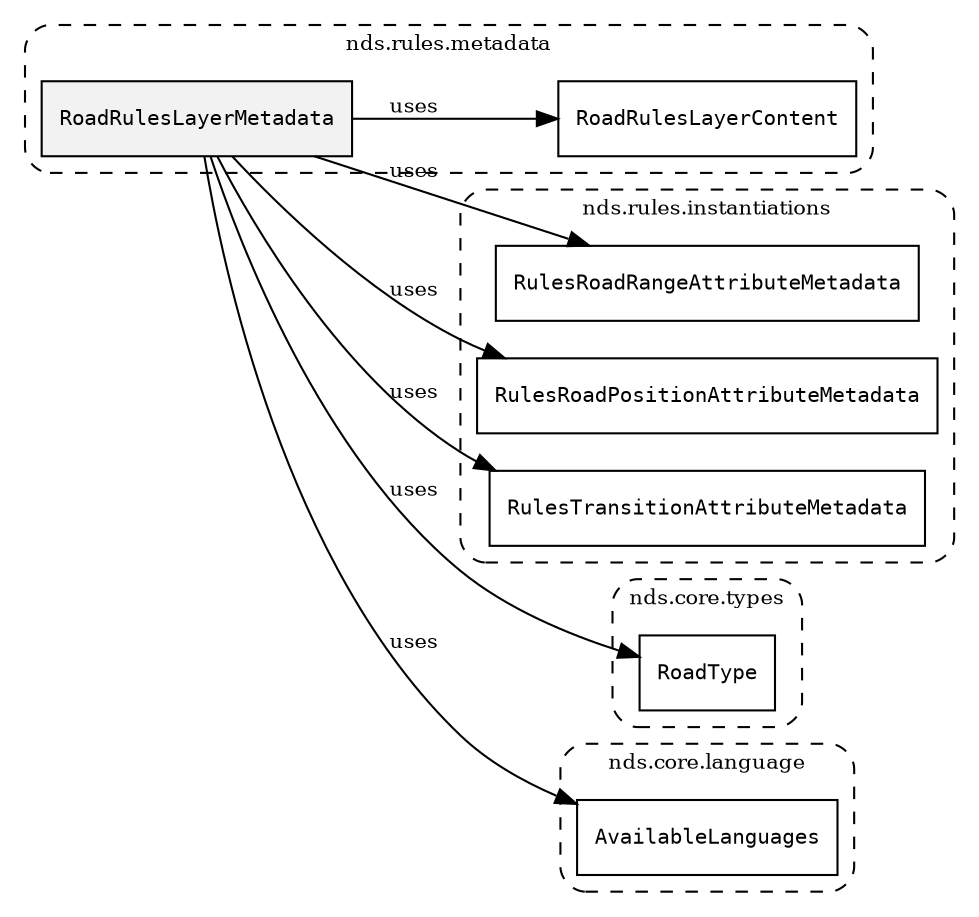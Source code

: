 /**
 * This dot file creates symbol collaboration diagram for RoadRulesLayerMetadata.
 */
digraph ZSERIO
{
    node [shape=box, fontsize=10];
    rankdir="LR";
    fontsize=10;
    tooltip="RoadRulesLayerMetadata collaboration diagram";

    subgraph "cluster_nds.rules.metadata"
    {
        style="dashed, rounded";
        label="nds.rules.metadata";
        tooltip="Package nds.rules.metadata";
        href="../../../content/packages/nds.rules.metadata.html#Package-nds-rules-metadata";
        target="_parent";

        "RoadRulesLayerMetadata" [style="filled", fillcolor="#0000000D", target="_parent", label=<<font face="monospace"><table align="center" border="0" cellspacing="0" cellpadding="0"><tr><td href="../../../content/packages/nds.rules.metadata.html#Structure-RoadRulesLayerMetadata" title="Structure defined in nds.rules.metadata">RoadRulesLayerMetadata</td></tr></table></font>>];
        "RoadRulesLayerContent" [target="_parent", label=<<font face="monospace"><table align="center" border="0" cellspacing="0" cellpadding="0"><tr><td href="../../../content/packages/nds.rules.metadata.html#Bitmask-RoadRulesLayerContent" title="Bitmask defined in nds.rules.metadata">RoadRulesLayerContent</td></tr></table></font>>];
    }

    subgraph "cluster_nds.rules.instantiations"
    {
        style="dashed, rounded";
        label="nds.rules.instantiations";
        tooltip="Package nds.rules.instantiations";
        href="../../../content/packages/nds.rules.instantiations.html#Package-nds-rules-instantiations";
        target="_parent";

        "RulesRoadRangeAttributeMetadata" [target="_parent", label=<<font face="monospace"><table align="center" border="0" cellspacing="0" cellpadding="0"><tr><td href="../../../content/packages/nds.rules.instantiations.html#InstantiateType-RulesRoadRangeAttributeMetadata" title="InstantiateType defined in nds.rules.instantiations">RulesRoadRangeAttributeMetadata</td></tr></table></font>>];
        "RulesRoadPositionAttributeMetadata" [target="_parent", label=<<font face="monospace"><table align="center" border="0" cellspacing="0" cellpadding="0"><tr><td href="../../../content/packages/nds.rules.instantiations.html#InstantiateType-RulesRoadPositionAttributeMetadata" title="InstantiateType defined in nds.rules.instantiations">RulesRoadPositionAttributeMetadata</td></tr></table></font>>];
        "RulesTransitionAttributeMetadata" [target="_parent", label=<<font face="monospace"><table align="center" border="0" cellspacing="0" cellpadding="0"><tr><td href="../../../content/packages/nds.rules.instantiations.html#InstantiateType-RulesTransitionAttributeMetadata" title="InstantiateType defined in nds.rules.instantiations">RulesTransitionAttributeMetadata</td></tr></table></font>>];
    }

    subgraph "cluster_nds.core.types"
    {
        style="dashed, rounded";
        label="nds.core.types";
        tooltip="Package nds.core.types";
        href="../../../content/packages/nds.core.types.html#Package-nds-core-types";
        target="_parent";

        "RoadType" [target="_parent", label=<<font face="monospace"><table align="center" border="0" cellspacing="0" cellpadding="0"><tr><td href="../../../content/packages/nds.core.types.html#Structure-RoadType" title="Structure defined in nds.core.types">RoadType</td></tr></table></font>>];
    }

    subgraph "cluster_nds.core.language"
    {
        style="dashed, rounded";
        label="nds.core.language";
        tooltip="Package nds.core.language";
        href="../../../content/packages/nds.core.language.html#Package-nds-core-language";
        target="_parent";

        "AvailableLanguages" [target="_parent", label=<<font face="monospace"><table align="center" border="0" cellspacing="0" cellpadding="0"><tr><td href="../../../content/packages/nds.core.language.html#Structure-AvailableLanguages" title="Structure defined in nds.core.language">AvailableLanguages</td></tr></table></font>>];
    }

    "RoadRulesLayerMetadata" -> "RoadRulesLayerContent" [label="uses", fontsize=10];
    "RoadRulesLayerMetadata" -> "RulesRoadRangeAttributeMetadata" [label="uses", fontsize=10];
    "RoadRulesLayerMetadata" -> "RulesRoadPositionAttributeMetadata" [label="uses", fontsize=10];
    "RoadRulesLayerMetadata" -> "RulesTransitionAttributeMetadata" [label="uses", fontsize=10];
    "RoadRulesLayerMetadata" -> "RoadType" [label="uses", fontsize=10];
    "RoadRulesLayerMetadata" -> "AvailableLanguages" [label="uses", fontsize=10];
}
